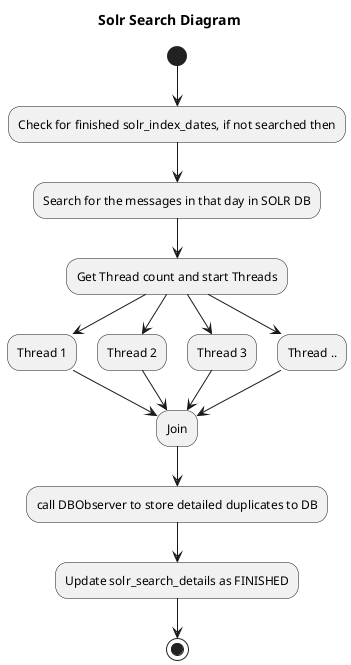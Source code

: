 @startuml

title Solr Search Diagram

(*) --> "Check for finished solr_index_dates, if not searched then"
--> "Search for the messages in that day in SOLR DB"
--> "Get Thread count and start Threads"
"Get Thread count and start Threads" --> "Thread 1"
"Get Thread count and start Threads" --> "Thread 2"
"Get Thread count and start Threads" --> "Thread 3"
"Get Thread count and start Threads" --> "Thread .."
"Thread 1" --> "Join"
"Thread 2" --> "Join"
"Thread 3" --> "Join"
"Thread .." --> "Join"
"Join" --> "call DBObserver to store detailed duplicates to DB"
--> "Update solr_search_details as FINISHED"
-->(*)

@enduml
